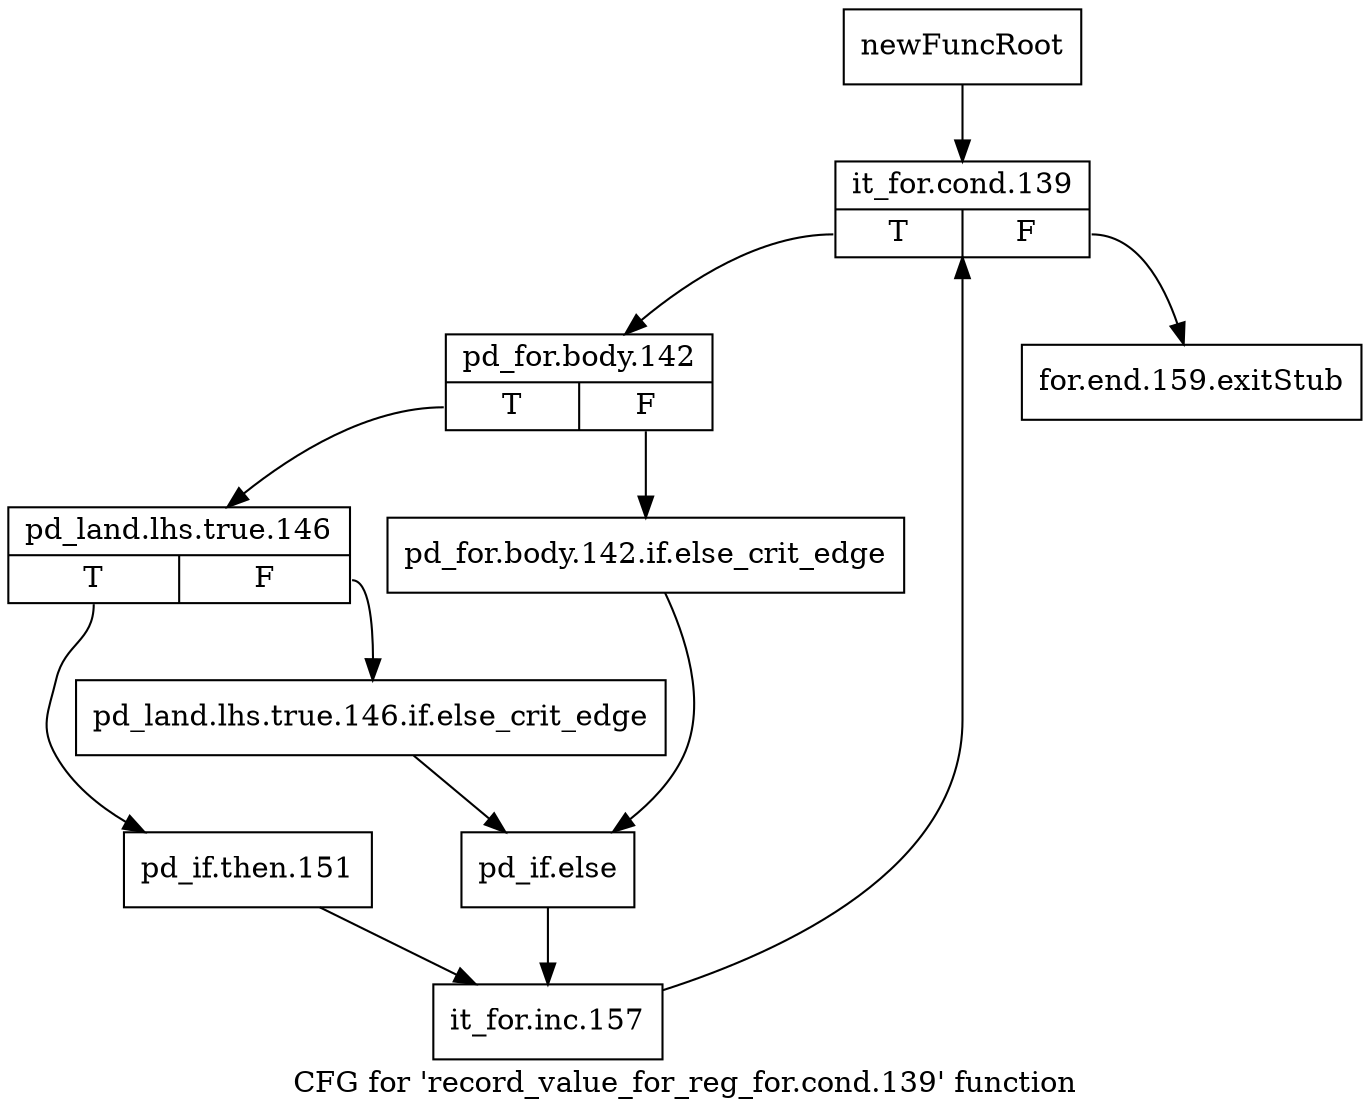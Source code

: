 digraph "CFG for 'record_value_for_reg_for.cond.139' function" {
	label="CFG for 'record_value_for_reg_for.cond.139' function";

	Node0xa6af670 [shape=record,label="{newFuncRoot}"];
	Node0xa6af670 -> Node0xa6af710;
	Node0xa6af6c0 [shape=record,label="{for.end.159.exitStub}"];
	Node0xa6af710 [shape=record,label="{it_for.cond.139|{<s0>T|<s1>F}}"];
	Node0xa6af710:s0 -> Node0xa6af760;
	Node0xa6af710:s1 -> Node0xa6af6c0;
	Node0xa6af760 [shape=record,label="{pd_for.body.142|{<s0>T|<s1>F}}"];
	Node0xa6af760:s0 -> Node0xa6af800;
	Node0xa6af760:s1 -> Node0xa6af7b0;
	Node0xa6af7b0 [shape=record,label="{pd_for.body.142.if.else_crit_edge}"];
	Node0xa6af7b0 -> Node0xa6af8a0;
	Node0xa6af800 [shape=record,label="{pd_land.lhs.true.146|{<s0>T|<s1>F}}"];
	Node0xa6af800:s0 -> Node0xa6af8f0;
	Node0xa6af800:s1 -> Node0xa6af850;
	Node0xa6af850 [shape=record,label="{pd_land.lhs.true.146.if.else_crit_edge}"];
	Node0xa6af850 -> Node0xa6af8a0;
	Node0xa6af8a0 [shape=record,label="{pd_if.else}"];
	Node0xa6af8a0 -> Node0xa6af940;
	Node0xa6af8f0 [shape=record,label="{pd_if.then.151}"];
	Node0xa6af8f0 -> Node0xa6af940;
	Node0xa6af940 [shape=record,label="{it_for.inc.157}"];
	Node0xa6af940 -> Node0xa6af710;
}
